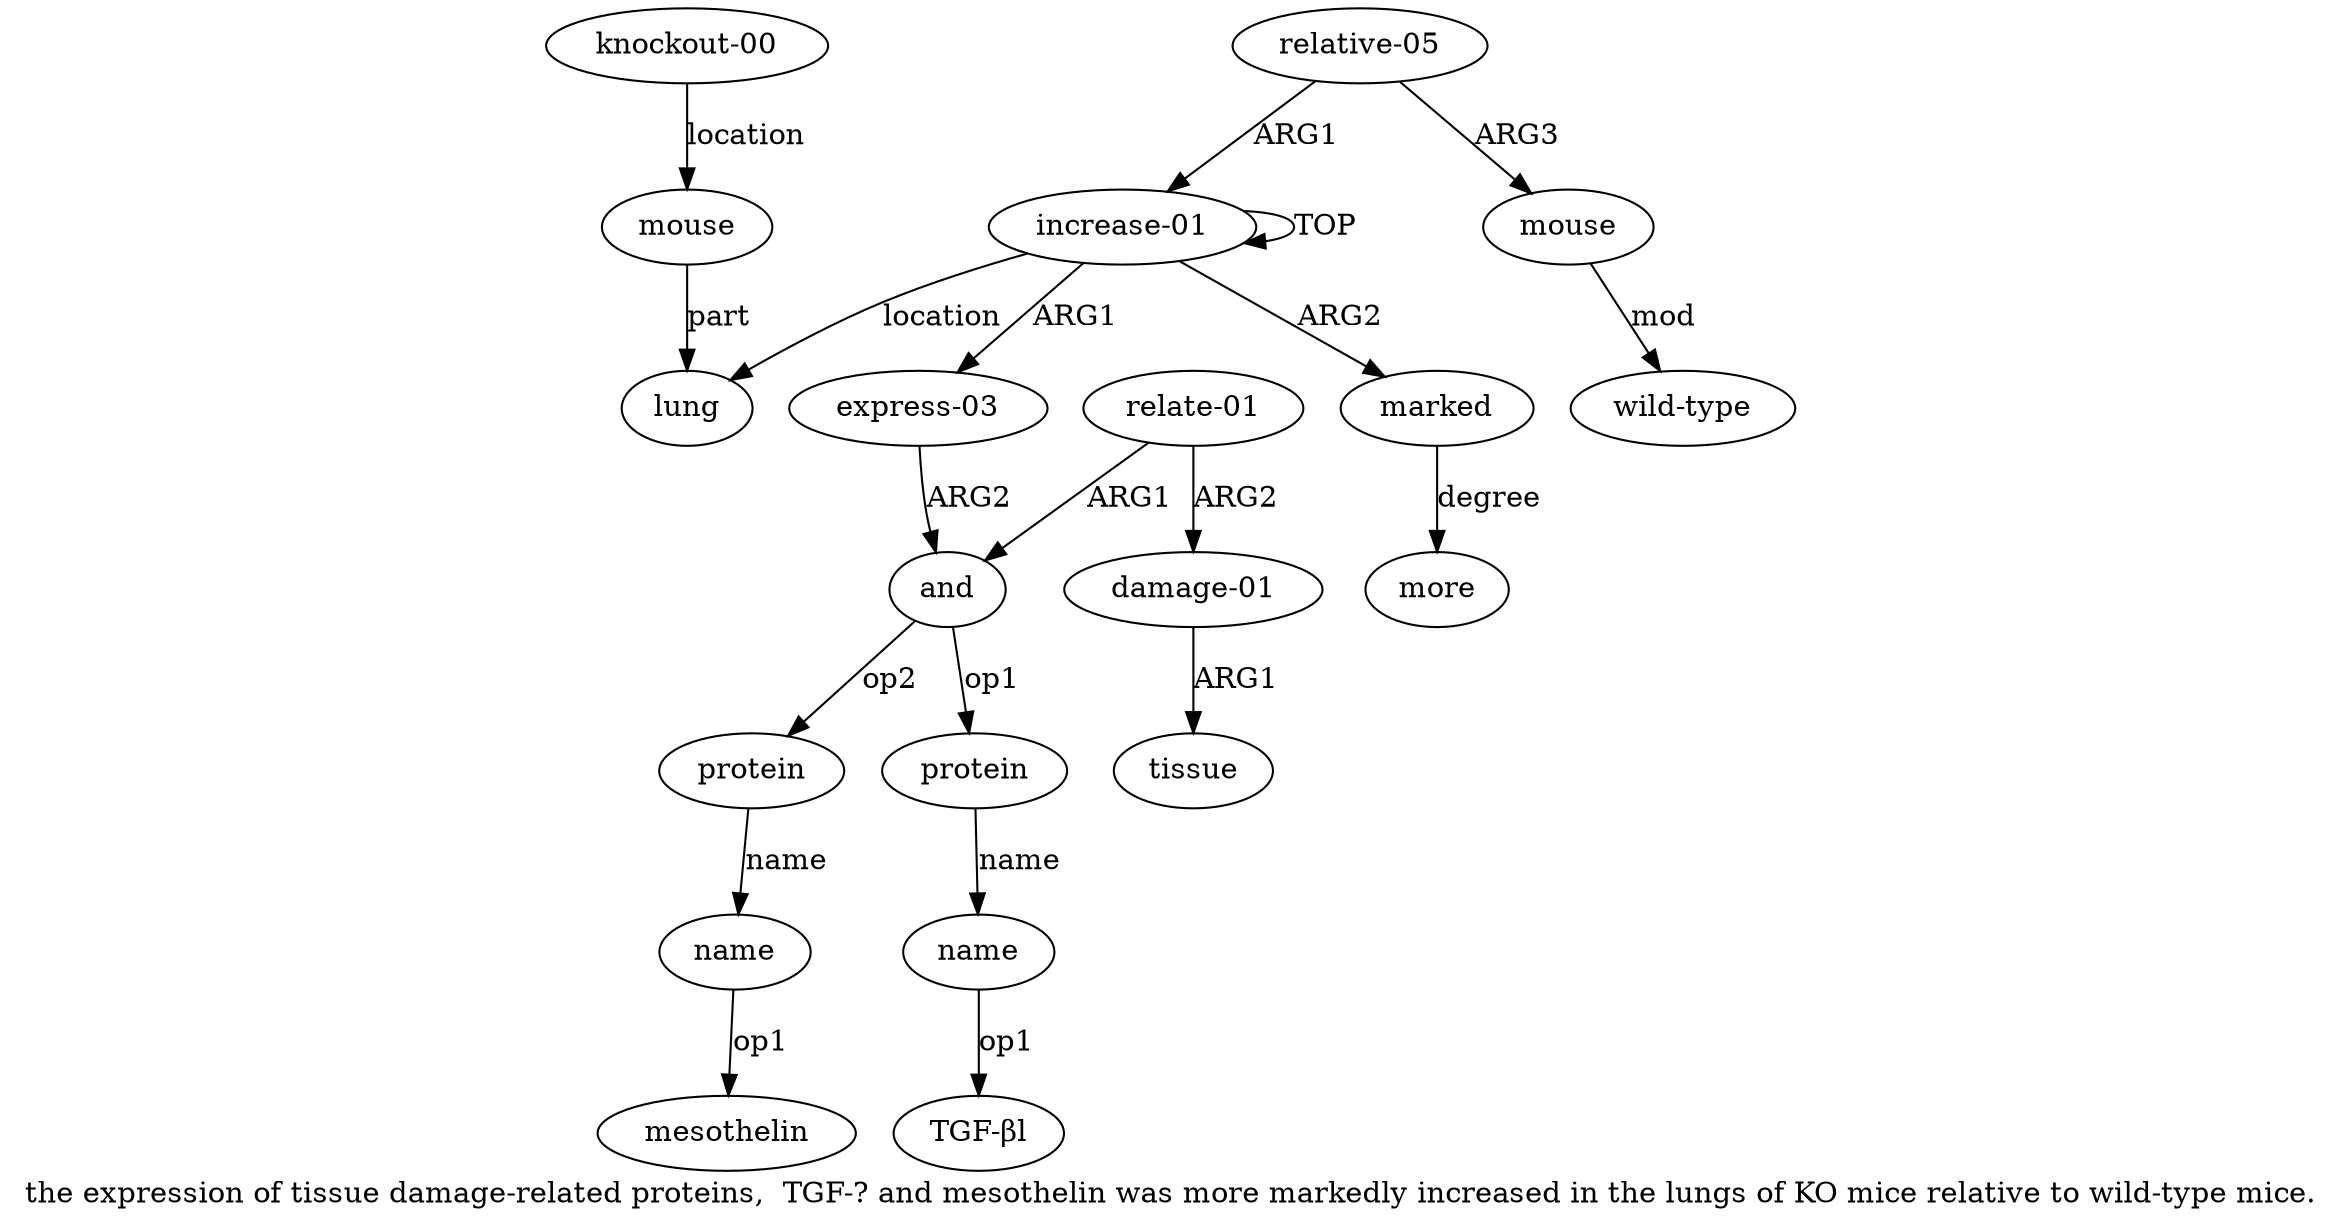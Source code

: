 digraph  {
	graph [label="the expression of tissue damage-related proteins,  TGF-? and mesothelin was more markedly increased in the lungs of KO mice relative \
to wild-type mice."];
	node [label="\N"];
	a15	 [color=black,
		gold_ind=15,
		gold_label="relative-05",
		label="relative-05",
		test_ind=15,
		test_label="relative-05"];
	a16	 [color=black,
		gold_ind=16,
		gold_label=mouse,
		label=mouse,
		test_ind=16,
		test_label=mouse];
	a15 -> a16 [key=0,
	color=black,
	gold_label=ARG3,
	label=ARG3,
	test_label=ARG3];
a0 [color=black,
	gold_ind=0,
	gold_label="increase-01",
	label="increase-01",
	test_ind=0,
	test_label="increase-01"];
a15 -> a0 [key=0,
color=black,
gold_label=ARG1,
label=ARG1,
test_label=ARG1];
a14 [color=black,
gold_ind=14,
gold_label="knockout-00",
label="knockout-00",
test_ind=14,
test_label="knockout-00"];
a13 [color=black,
gold_ind=13,
gold_label=mouse,
label=mouse,
test_ind=13,
test_label=mouse];
a14 -> a13 [key=0,
color=black,
gold_label=location,
label=location,
test_label=location];
a17 [color=black,
gold_ind=17,
gold_label="wild-type",
label="wild-type",
test_ind=17,
test_label="wild-type"];
a16 -> a17 [key=0,
color=black,
gold_label=mod,
label=mod,
test_label=mod];
a11 [color=black,
gold_ind=11,
gold_label=more,
label=more,
test_ind=11,
test_label=more];
a10 [color=black,
gold_ind=10,
gold_label=marked,
label=marked,
test_ind=10,
test_label=marked];
a10 -> a11 [key=0,
color=black,
gold_label=degree,
label=degree,
test_label=degree];
a12 [color=black,
gold_ind=12,
gold_label=lung,
label=lung,
test_ind=12,
test_label=lung];
a13 -> a12 [key=0,
color=black,
gold_label=part,
label=part,
test_label=part];
"a6 mesothelin" [color=black,
gold_ind=-1,
gold_label=mesothelin,
label=mesothelin,
test_ind=-1,
test_label=mesothelin];
a1 [color=black,
gold_ind=1,
gold_label="express-03",
label="express-03",
test_ind=1,
test_label="express-03"];
a2 [color=black,
gold_ind=2,
gold_label=and,
label=and,
test_ind=2,
test_label=and];
a1 -> a2 [key=0,
color=black,
gold_label=ARG2,
label=ARG2,
test_label=ARG2];
a0 -> a10 [key=0,
color=black,
gold_label=ARG2,
label=ARG2,
test_label=ARG2];
a0 -> a12 [key=0,
color=black,
gold_label=location,
label=location,
test_label=location];
a0 -> a1 [key=0,
color=black,
gold_label=ARG1,
label=ARG1,
test_label=ARG1];
a0 -> a0 [key=0,
color=black,
gold_label=TOP,
label=TOP,
test_label=TOP];
a3 [color=black,
gold_ind=3,
gold_label=protein,
label=protein,
test_ind=3,
test_label=protein];
a4 [color=black,
gold_ind=4,
gold_label=name,
label=name,
test_ind=4,
test_label=name];
a3 -> a4 [key=0,
color=black,
gold_label=name,
label=name,
test_label=name];
a2 -> a3 [key=0,
color=black,
gold_label=op1,
label=op1,
test_label=op1];
a5 [color=black,
gold_ind=5,
gold_label=protein,
label=protein,
test_ind=5,
test_label=protein];
a2 -> a5 [key=0,
color=black,
gold_label=op2,
label=op2,
test_label=op2];
a6 [color=black,
gold_ind=6,
gold_label=name,
label=name,
test_ind=6,
test_label=name];
a5 -> a6 [key=0,
color=black,
gold_label=name,
label=name,
test_label=name];
"a4 TGF-βl" [color=black,
gold_ind=-1,
gold_label="TGF-βl",
label="TGF-βl",
test_ind=-1,
test_label="TGF-βl"];
a4 -> "a4 TGF-βl" [key=0,
color=black,
gold_label=op1,
label=op1,
test_label=op1];
a7 [color=black,
gold_ind=7,
gold_label="relate-01",
label="relate-01",
test_ind=7,
test_label="relate-01"];
a7 -> a2 [key=0,
color=black,
gold_label=ARG1,
label=ARG1,
test_label=ARG1];
a8 [color=black,
gold_ind=8,
gold_label="damage-01",
label="damage-01",
test_ind=8,
test_label="damage-01"];
a7 -> a8 [key=0,
color=black,
gold_label=ARG2,
label=ARG2,
test_label=ARG2];
a6 -> "a6 mesothelin" [key=0,
color=black,
gold_label=op1,
label=op1,
test_label=op1];
a9 [color=black,
gold_ind=9,
gold_label=tissue,
label=tissue,
test_ind=9,
test_label=tissue];
a8 -> a9 [key=0,
color=black,
gold_label=ARG1,
label=ARG1,
test_label=ARG1];
}
